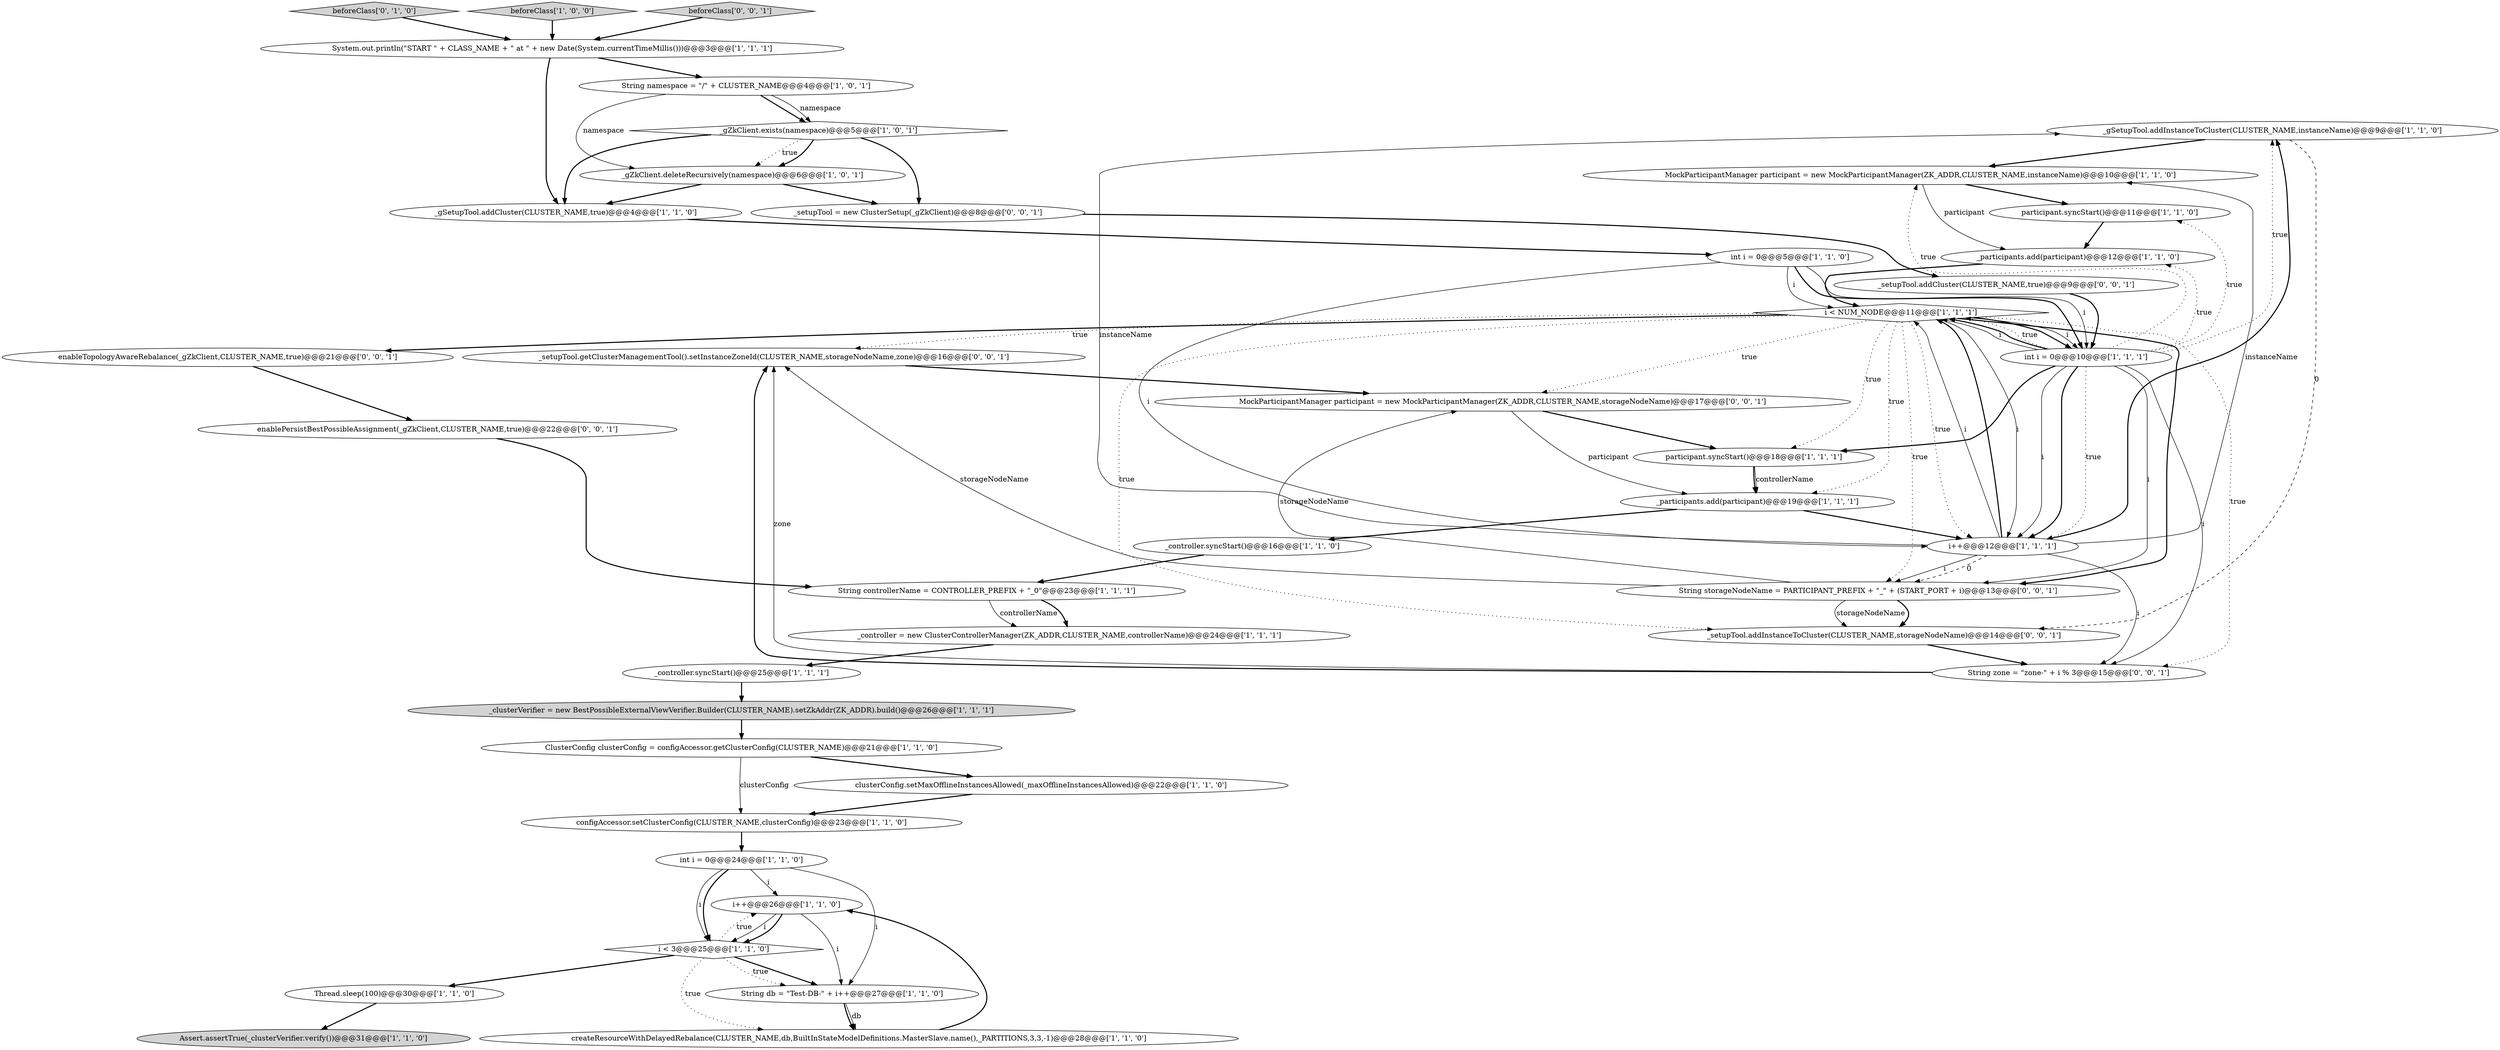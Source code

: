 digraph {
23 [style = filled, label = "_gSetupTool.addInstanceToCluster(CLUSTER_NAME,instanceName)@@@9@@@['1', '1', '0']", fillcolor = white, shape = ellipse image = "AAA0AAABBB1BBB"];
38 [style = filled, label = "_setupTool.getClusterManagementTool().setInstanceZoneId(CLUSTER_NAME,storageNodeName,zone)@@@16@@@['0', '0', '1']", fillcolor = white, shape = ellipse image = "AAA0AAABBB3BBB"];
34 [style = filled, label = "String zone = \"zone-\" + i % 3@@@15@@@['0', '0', '1']", fillcolor = white, shape = ellipse image = "AAA0AAABBB3BBB"];
28 [style = filled, label = "Assert.assertTrue(_clusterVerifier.verify())@@@31@@@['1', '1', '0']", fillcolor = lightgray, shape = ellipse image = "AAA0AAABBB1BBB"];
11 [style = filled, label = "System.out.println(\"START \" + CLASS_NAME + \" at \" + new Date(System.currentTimeMillis()))@@@3@@@['1', '1', '1']", fillcolor = white, shape = ellipse image = "AAA0AAABBB1BBB"];
9 [style = filled, label = "configAccessor.setClusterConfig(CLUSTER_NAME,clusterConfig)@@@23@@@['1', '1', '0']", fillcolor = white, shape = ellipse image = "AAA0AAABBB1BBB"];
27 [style = filled, label = "participant.syncStart()@@@11@@@['1', '1', '0']", fillcolor = white, shape = ellipse image = "AAA0AAABBB1BBB"];
40 [style = filled, label = "enableTopologyAwareRebalance(_gZkClient,CLUSTER_NAME,true)@@@21@@@['0', '0', '1']", fillcolor = white, shape = ellipse image = "AAA0AAABBB3BBB"];
29 [style = filled, label = "ClusterConfig clusterConfig = configAccessor.getClusterConfig(CLUSTER_NAME)@@@21@@@['1', '1', '0']", fillcolor = white, shape = ellipse image = "AAA0AAABBB1BBB"];
31 [style = filled, label = "beforeClass['0', '1', '0']", fillcolor = lightgray, shape = diamond image = "AAA0AAABBB2BBB"];
32 [style = filled, label = "String storageNodeName = PARTICIPANT_PREFIX + \"_\" + (START_PORT + i)@@@13@@@['0', '0', '1']", fillcolor = white, shape = ellipse image = "AAA0AAABBB3BBB"];
1 [style = filled, label = "i++@@@26@@@['1', '1', '0']", fillcolor = white, shape = ellipse image = "AAA0AAABBB1BBB"];
22 [style = filled, label = "_gZkClient.deleteRecursively(namespace)@@@6@@@['1', '0', '1']", fillcolor = white, shape = ellipse image = "AAA0AAABBB1BBB"];
36 [style = filled, label = "enablePersistBestPossibleAssignment(_gZkClient,CLUSTER_NAME,true)@@@22@@@['0', '0', '1']", fillcolor = white, shape = ellipse image = "AAA0AAABBB3BBB"];
16 [style = filled, label = "int i = 0@@@10@@@['1', '1', '1']", fillcolor = white, shape = ellipse image = "AAA0AAABBB1BBB"];
17 [style = filled, label = "MockParticipantManager participant = new MockParticipantManager(ZK_ADDR,CLUSTER_NAME,instanceName)@@@10@@@['1', '1', '0']", fillcolor = white, shape = ellipse image = "AAA0AAABBB1BBB"];
19 [style = filled, label = "int i = 0@@@5@@@['1', '1', '0']", fillcolor = white, shape = ellipse image = "AAA0AAABBB1BBB"];
20 [style = filled, label = "beforeClass['1', '0', '0']", fillcolor = lightgray, shape = diamond image = "AAA0AAABBB1BBB"];
35 [style = filled, label = "MockParticipantManager participant = new MockParticipantManager(ZK_ADDR,CLUSTER_NAME,storageNodeName)@@@17@@@['0', '0', '1']", fillcolor = white, shape = ellipse image = "AAA0AAABBB3BBB"];
2 [style = filled, label = "_participants.add(participant)@@@12@@@['1', '1', '0']", fillcolor = white, shape = ellipse image = "AAA0AAABBB1BBB"];
39 [style = filled, label = "beforeClass['0', '0', '1']", fillcolor = lightgray, shape = diamond image = "AAA0AAABBB3BBB"];
12 [style = filled, label = "clusterConfig.setMaxOfflineInstancesAllowed(_maxOfflineInstancesAllowed)@@@22@@@['1', '1', '0']", fillcolor = white, shape = ellipse image = "AAA0AAABBB1BBB"];
21 [style = filled, label = "_gSetupTool.addCluster(CLUSTER_NAME,true)@@@4@@@['1', '1', '0']", fillcolor = white, shape = ellipse image = "AAA0AAABBB1BBB"];
41 [style = filled, label = "_setupTool = new ClusterSetup(_gZkClient)@@@8@@@['0', '0', '1']", fillcolor = white, shape = ellipse image = "AAA0AAABBB3BBB"];
3 [style = filled, label = "i < 3@@@25@@@['1', '1', '0']", fillcolor = white, shape = diamond image = "AAA0AAABBB1BBB"];
18 [style = filled, label = "_participants.add(participant)@@@19@@@['1', '1', '1']", fillcolor = white, shape = ellipse image = "AAA0AAABBB1BBB"];
5 [style = filled, label = "String controllerName = CONTROLLER_PREFIX + \"_0\"@@@23@@@['1', '1', '1']", fillcolor = white, shape = ellipse image = "AAA0AAABBB1BBB"];
24 [style = filled, label = "i < NUM_NODE@@@11@@@['1', '1', '1']", fillcolor = white, shape = diamond image = "AAA0AAABBB1BBB"];
25 [style = filled, label = "int i = 0@@@24@@@['1', '1', '0']", fillcolor = white, shape = ellipse image = "AAA0AAABBB1BBB"];
8 [style = filled, label = "createResourceWithDelayedRebalance(CLUSTER_NAME,db,BuiltInStateModelDefinitions.MasterSlave.name(),_PARTITIONS,3,3,-1)@@@28@@@['1', '1', '0']", fillcolor = white, shape = ellipse image = "AAA0AAABBB1BBB"];
6 [style = filled, label = "Thread.sleep(100)@@@30@@@['1', '1', '0']", fillcolor = white, shape = ellipse image = "AAA0AAABBB1BBB"];
15 [style = filled, label = "participant.syncStart()@@@18@@@['1', '1', '1']", fillcolor = white, shape = ellipse image = "AAA0AAABBB1BBB"];
14 [style = filled, label = "i++@@@12@@@['1', '1', '1']", fillcolor = white, shape = ellipse image = "AAA0AAABBB1BBB"];
13 [style = filled, label = "_gZkClient.exists(namespace)@@@5@@@['1', '0', '1']", fillcolor = white, shape = diamond image = "AAA0AAABBB1BBB"];
33 [style = filled, label = "_setupTool.addCluster(CLUSTER_NAME,true)@@@9@@@['0', '0', '1']", fillcolor = white, shape = ellipse image = "AAA0AAABBB3BBB"];
4 [style = filled, label = "_controller.syncStart()@@@16@@@['1', '1', '0']", fillcolor = white, shape = ellipse image = "AAA0AAABBB1BBB"];
37 [style = filled, label = "_setupTool.addInstanceToCluster(CLUSTER_NAME,storageNodeName)@@@14@@@['0', '0', '1']", fillcolor = white, shape = ellipse image = "AAA0AAABBB3BBB"];
0 [style = filled, label = "_controller.syncStart()@@@25@@@['1', '1', '1']", fillcolor = white, shape = ellipse image = "AAA0AAABBB1BBB"];
7 [style = filled, label = "_controller = new ClusterControllerManager(ZK_ADDR,CLUSTER_NAME,controllerName)@@@24@@@['1', '1', '1']", fillcolor = white, shape = ellipse image = "AAA0AAABBB1BBB"];
10 [style = filled, label = "String db = \"Test-DB-\" + i++@@@27@@@['1', '1', '0']", fillcolor = white, shape = ellipse image = "AAA0AAABBB1BBB"];
26 [style = filled, label = "String namespace = \"/\" + CLUSTER_NAME@@@4@@@['1', '0', '1']", fillcolor = white, shape = ellipse image = "AAA0AAABBB1BBB"];
30 [style = filled, label = "_clusterVerifier = new BestPossibleExternalViewVerifier.Builder(CLUSTER_NAME).setZkAddr(ZK_ADDR).build()@@@26@@@['1', '1', '1']", fillcolor = lightgray, shape = ellipse image = "AAA0AAABBB1BBB"];
3->10 [style = bold, label=""];
29->9 [style = solid, label="clusterConfig"];
24->32 [style = bold, label=""];
25->3 [style = bold, label=""];
16->24 [style = solid, label="i"];
16->2 [style = dotted, label="true"];
16->34 [style = solid, label="i"];
3->1 [style = dotted, label="true"];
24->34 [style = dotted, label="true"];
14->32 [style = solid, label="i"];
32->37 [style = bold, label=""];
24->16 [style = solid, label="i"];
14->24 [style = bold, label=""];
14->17 [style = solid, label="instanceName"];
26->22 [style = solid, label="namespace"];
3->6 [style = bold, label=""];
34->38 [style = bold, label=""];
5->7 [style = solid, label="controllerName"];
7->0 [style = bold, label=""];
13->22 [style = dotted, label="true"];
38->35 [style = bold, label=""];
10->8 [style = solid, label="db"];
24->14 [style = solid, label="i"];
19->24 [style = solid, label="i"];
29->12 [style = bold, label=""];
23->37 [style = dashed, label="0"];
9->25 [style = bold, label=""];
17->27 [style = bold, label=""];
26->13 [style = bold, label=""];
11->26 [style = bold, label=""];
22->41 [style = bold, label=""];
16->14 [style = dotted, label="true"];
24->35 [style = dotted, label="true"];
13->41 [style = bold, label=""];
12->9 [style = bold, label=""];
37->34 [style = bold, label=""];
35->18 [style = solid, label="participant"];
25->3 [style = solid, label="i"];
19->16 [style = solid, label="i"];
24->38 [style = dotted, label="true"];
35->15 [style = bold, label=""];
14->23 [style = bold, label=""];
2->24 [style = bold, label=""];
22->21 [style = bold, label=""];
24->15 [style = dotted, label="true"];
5->7 [style = bold, label=""];
39->11 [style = bold, label=""];
20->11 [style = bold, label=""];
16->14 [style = solid, label="i"];
24->40 [style = bold, label=""];
31->11 [style = bold, label=""];
34->38 [style = solid, label="zone"];
6->28 [style = bold, label=""];
41->33 [style = bold, label=""];
24->14 [style = dotted, label="true"];
15->18 [style = bold, label=""];
27->2 [style = bold, label=""];
24->37 [style = dotted, label="true"];
32->37 [style = solid, label="storageNodeName"];
25->10 [style = solid, label="i"];
10->8 [style = bold, label=""];
15->18 [style = solid, label="controllerName"];
16->27 [style = dotted, label="true"];
8->1 [style = bold, label=""];
19->16 [style = bold, label=""];
3->10 [style = dotted, label="true"];
1->3 [style = solid, label="i"];
21->19 [style = bold, label=""];
14->32 [style = dashed, label="0"];
14->34 [style = solid, label="i"];
24->16 [style = bold, label=""];
14->23 [style = solid, label="instanceName"];
0->30 [style = bold, label=""];
18->14 [style = bold, label=""];
23->17 [style = bold, label=""];
16->17 [style = dotted, label="true"];
26->13 [style = solid, label="namespace"];
24->18 [style = dotted, label="true"];
17->2 [style = solid, label="participant"];
16->24 [style = bold, label=""];
1->10 [style = solid, label="i"];
16->32 [style = solid, label="i"];
11->21 [style = bold, label=""];
16->24 [style = dotted, label="true"];
40->36 [style = bold, label=""];
25->1 [style = solid, label="i"];
4->5 [style = bold, label=""];
13->22 [style = bold, label=""];
16->15 [style = bold, label=""];
3->8 [style = dotted, label="true"];
36->5 [style = bold, label=""];
33->16 [style = bold, label=""];
1->3 [style = bold, label=""];
16->14 [style = bold, label=""];
19->14 [style = solid, label="i"];
24->32 [style = dotted, label="true"];
32->35 [style = solid, label="storageNodeName"];
14->24 [style = solid, label="i"];
16->23 [style = dotted, label="true"];
18->4 [style = bold, label=""];
30->29 [style = bold, label=""];
32->38 [style = solid, label="storageNodeName"];
13->21 [style = bold, label=""];
}
